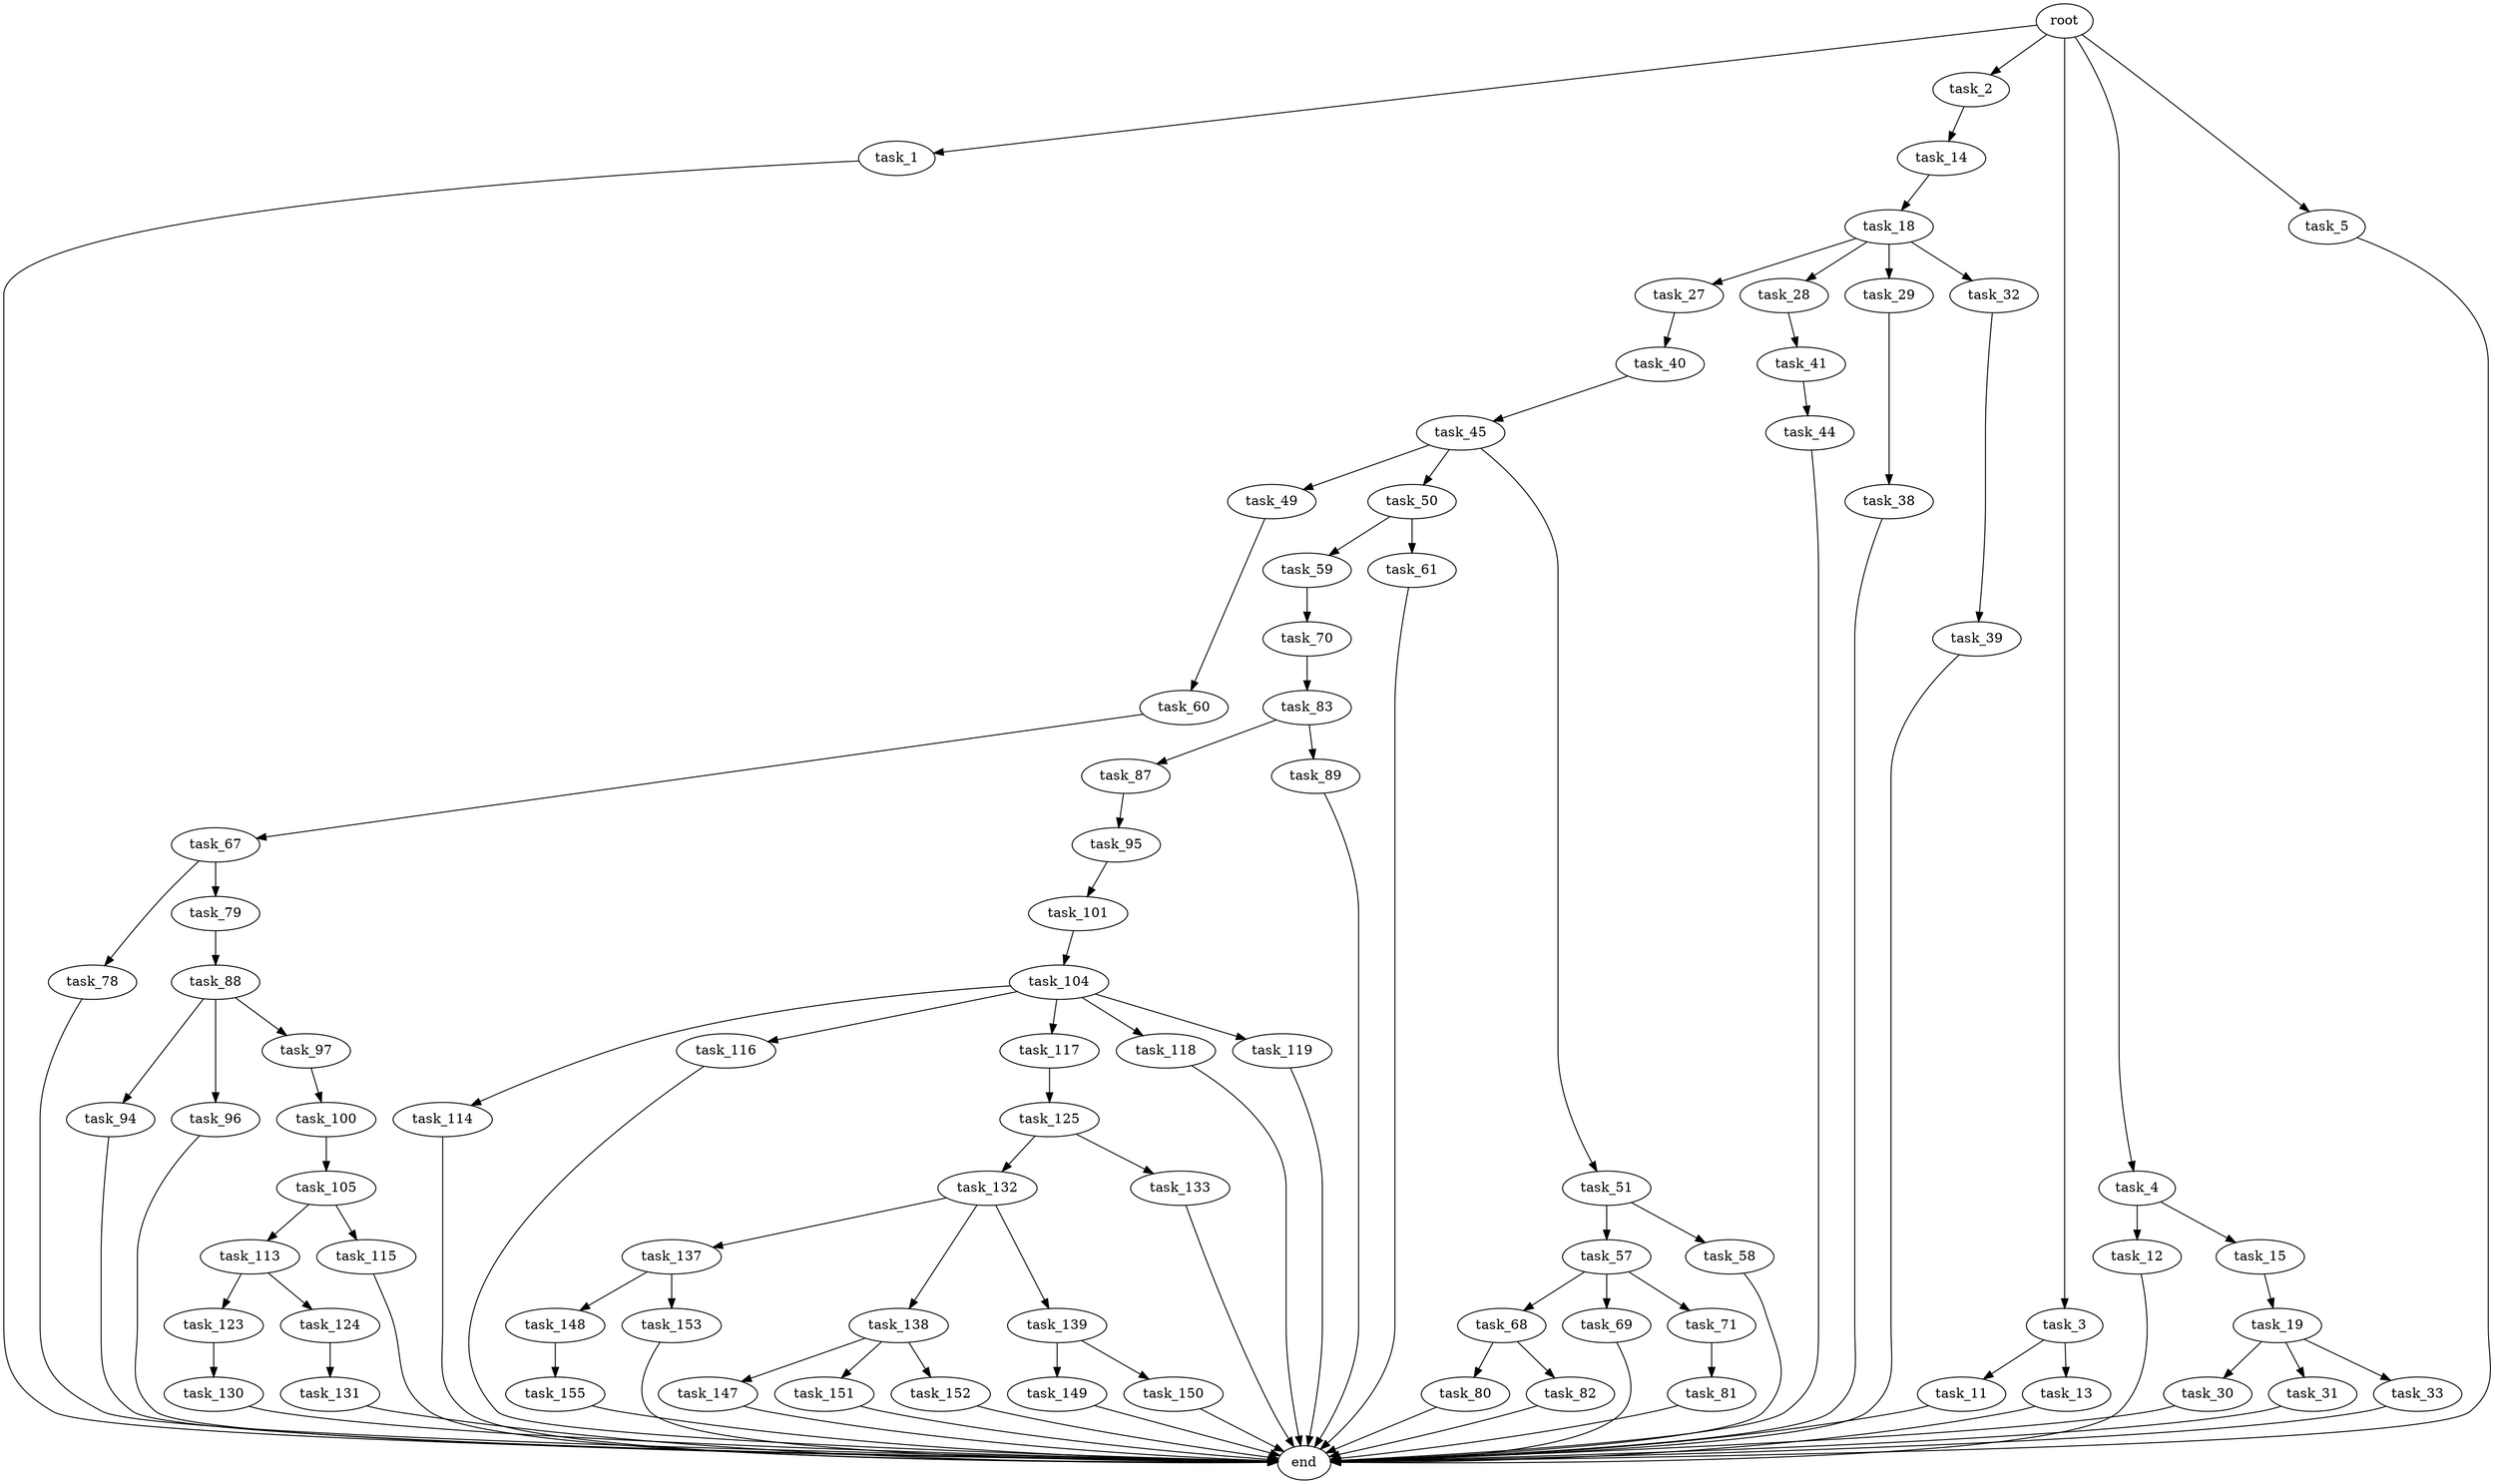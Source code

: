 digraph G {
  root [size="0.000000"];
  task_1 [size="88945802231.000000"];
  task_2 [size="284233916865.000000"];
  task_3 [size="1001677218229.000000"];
  task_4 [size="68719476736.000000"];
  task_5 [size="231928233984.000000"];
  task_11 [size="384354077028.000000"];
  task_12 [size="8408211505.000000"];
  task_13 [size="68719476736.000000"];
  task_14 [size="3773373076.000000"];
  task_15 [size="117513191862.000000"];
  task_18 [size="429357649749.000000"];
  task_19 [size="1380498919.000000"];
  task_27 [size="5609879049.000000"];
  task_28 [size="8589934592.000000"];
  task_29 [size="782757789696.000000"];
  task_30 [size="252561604014.000000"];
  task_31 [size="231928233984.000000"];
  task_32 [size="207921177577.000000"];
  task_33 [size="15000240736.000000"];
  task_38 [size="1268220975806.000000"];
  task_39 [size="782757789696.000000"];
  task_40 [size="260793513069.000000"];
  task_41 [size="1073741824000.000000"];
  task_44 [size="2086850858.000000"];
  task_45 [size="2019350853.000000"];
  task_49 [size="368293445632.000000"];
  task_50 [size="6070169749.000000"];
  task_51 [size="50536508513.000000"];
  task_57 [size="856229755833.000000"];
  task_58 [size="20067467614.000000"];
  task_59 [size="11360441148.000000"];
  task_60 [size="134217728000.000000"];
  task_61 [size="47730848573.000000"];
  task_67 [size="23455856552.000000"];
  task_68 [size="231928233984.000000"];
  task_69 [size="33193656636.000000"];
  task_70 [size="312240561594.000000"];
  task_71 [size="8589934592.000000"];
  task_78 [size="782757789696.000000"];
  task_79 [size="782757789696.000000"];
  task_80 [size="432687422583.000000"];
  task_81 [size="314590582172.000000"];
  task_82 [size="202629568654.000000"];
  task_83 [size="15342733662.000000"];
  task_87 [size="96733600282.000000"];
  task_88 [size="27445775774.000000"];
  task_89 [size="549755813888.000000"];
  task_94 [size="27397549062.000000"];
  task_95 [size="28991029248.000000"];
  task_96 [size="25695404287.000000"];
  task_97 [size="68719476736.000000"];
  task_100 [size="1238409351359.000000"];
  task_101 [size="212707460521.000000"];
  task_104 [size="20177690660.000000"];
  task_105 [size="14555377696.000000"];
  task_113 [size="32219155463.000000"];
  task_114 [size="54528659622.000000"];
  task_115 [size="41951236125.000000"];
  task_116 [size="12333053505.000000"];
  task_117 [size="10794235134.000000"];
  task_118 [size="419561715788.000000"];
  task_119 [size="134217728000.000000"];
  task_123 [size="3081571410.000000"];
  task_124 [size="782757789696.000000"];
  task_125 [size="1965244201.000000"];
  task_130 [size="228317160066.000000"];
  task_131 [size="6647777376.000000"];
  task_132 [size="999782630790.000000"];
  task_133 [size="1073741824000.000000"];
  task_137 [size="932402170109.000000"];
  task_138 [size="1769875514.000000"];
  task_139 [size="782757789696.000000"];
  task_147 [size="27993197176.000000"];
  task_148 [size="495048961.000000"];
  task_149 [size="19448973979.000000"];
  task_150 [size="782757789696.000000"];
  task_151 [size="8157671712.000000"];
  task_152 [size="13182271102.000000"];
  task_153 [size="2673477620.000000"];
  task_155 [size="5562527271.000000"];
  end [size="0.000000"];

  root -> task_1 [size="1.000000"];
  root -> task_2 [size="1.000000"];
  root -> task_3 [size="1.000000"];
  root -> task_4 [size="1.000000"];
  root -> task_5 [size="1.000000"];
  task_1 -> end [size="1.000000"];
  task_2 -> task_14 [size="411041792.000000"];
  task_3 -> task_11 [size="679477248.000000"];
  task_3 -> task_13 [size="679477248.000000"];
  task_4 -> task_12 [size="134217728.000000"];
  task_4 -> task_15 [size="134217728.000000"];
  task_5 -> end [size="1.000000"];
  task_11 -> end [size="1.000000"];
  task_12 -> end [size="1.000000"];
  task_13 -> end [size="1.000000"];
  task_14 -> task_18 [size="75497472.000000"];
  task_15 -> task_19 [size="209715200.000000"];
  task_18 -> task_27 [size="301989888.000000"];
  task_18 -> task_28 [size="301989888.000000"];
  task_18 -> task_29 [size="301989888.000000"];
  task_18 -> task_32 [size="301989888.000000"];
  task_19 -> task_30 [size="33554432.000000"];
  task_19 -> task_31 [size="33554432.000000"];
  task_19 -> task_33 [size="33554432.000000"];
  task_27 -> task_40 [size="301989888.000000"];
  task_28 -> task_41 [size="33554432.000000"];
  task_29 -> task_38 [size="679477248.000000"];
  task_30 -> end [size="1.000000"];
  task_31 -> end [size="1.000000"];
  task_32 -> task_39 [size="411041792.000000"];
  task_33 -> end [size="1.000000"];
  task_38 -> end [size="1.000000"];
  task_39 -> end [size="1.000000"];
  task_40 -> task_45 [size="679477248.000000"];
  task_41 -> task_44 [size="838860800.000000"];
  task_44 -> end [size="1.000000"];
  task_45 -> task_49 [size="134217728.000000"];
  task_45 -> task_50 [size="134217728.000000"];
  task_45 -> task_51 [size="134217728.000000"];
  task_49 -> task_60 [size="411041792.000000"];
  task_50 -> task_59 [size="134217728.000000"];
  task_50 -> task_61 [size="134217728.000000"];
  task_51 -> task_57 [size="209715200.000000"];
  task_51 -> task_58 [size="209715200.000000"];
  task_57 -> task_68 [size="679477248.000000"];
  task_57 -> task_69 [size="679477248.000000"];
  task_57 -> task_71 [size="679477248.000000"];
  task_58 -> end [size="1.000000"];
  task_59 -> task_70 [size="209715200.000000"];
  task_60 -> task_67 [size="209715200.000000"];
  task_61 -> end [size="1.000000"];
  task_67 -> task_78 [size="33554432.000000"];
  task_67 -> task_79 [size="33554432.000000"];
  task_68 -> task_80 [size="301989888.000000"];
  task_68 -> task_82 [size="301989888.000000"];
  task_69 -> end [size="1.000000"];
  task_70 -> task_83 [size="411041792.000000"];
  task_71 -> task_81 [size="33554432.000000"];
  task_78 -> end [size="1.000000"];
  task_79 -> task_88 [size="679477248.000000"];
  task_80 -> end [size="1.000000"];
  task_81 -> end [size="1.000000"];
  task_82 -> end [size="1.000000"];
  task_83 -> task_87 [size="536870912.000000"];
  task_83 -> task_89 [size="536870912.000000"];
  task_87 -> task_95 [size="209715200.000000"];
  task_88 -> task_94 [size="536870912.000000"];
  task_88 -> task_96 [size="536870912.000000"];
  task_88 -> task_97 [size="536870912.000000"];
  task_89 -> end [size="1.000000"];
  task_94 -> end [size="1.000000"];
  task_95 -> task_101 [size="75497472.000000"];
  task_96 -> end [size="1.000000"];
  task_97 -> task_100 [size="134217728.000000"];
  task_100 -> task_105 [size="838860800.000000"];
  task_101 -> task_104 [size="411041792.000000"];
  task_104 -> task_114 [size="536870912.000000"];
  task_104 -> task_116 [size="536870912.000000"];
  task_104 -> task_117 [size="536870912.000000"];
  task_104 -> task_118 [size="536870912.000000"];
  task_104 -> task_119 [size="536870912.000000"];
  task_105 -> task_113 [size="536870912.000000"];
  task_105 -> task_115 [size="536870912.000000"];
  task_113 -> task_123 [size="134217728.000000"];
  task_113 -> task_124 [size="134217728.000000"];
  task_114 -> end [size="1.000000"];
  task_115 -> end [size="1.000000"];
  task_116 -> end [size="1.000000"];
  task_117 -> task_125 [size="411041792.000000"];
  task_118 -> end [size="1.000000"];
  task_119 -> end [size="1.000000"];
  task_123 -> task_130 [size="75497472.000000"];
  task_124 -> task_131 [size="679477248.000000"];
  task_125 -> task_132 [size="33554432.000000"];
  task_125 -> task_133 [size="33554432.000000"];
  task_130 -> end [size="1.000000"];
  task_131 -> end [size="1.000000"];
  task_132 -> task_137 [size="838860800.000000"];
  task_132 -> task_138 [size="838860800.000000"];
  task_132 -> task_139 [size="838860800.000000"];
  task_133 -> end [size="1.000000"];
  task_137 -> task_148 [size="838860800.000000"];
  task_137 -> task_153 [size="838860800.000000"];
  task_138 -> task_147 [size="75497472.000000"];
  task_138 -> task_151 [size="75497472.000000"];
  task_138 -> task_152 [size="75497472.000000"];
  task_139 -> task_149 [size="679477248.000000"];
  task_139 -> task_150 [size="679477248.000000"];
  task_147 -> end [size="1.000000"];
  task_148 -> task_155 [size="33554432.000000"];
  task_149 -> end [size="1.000000"];
  task_150 -> end [size="1.000000"];
  task_151 -> end [size="1.000000"];
  task_152 -> end [size="1.000000"];
  task_153 -> end [size="1.000000"];
  task_155 -> end [size="1.000000"];
}
